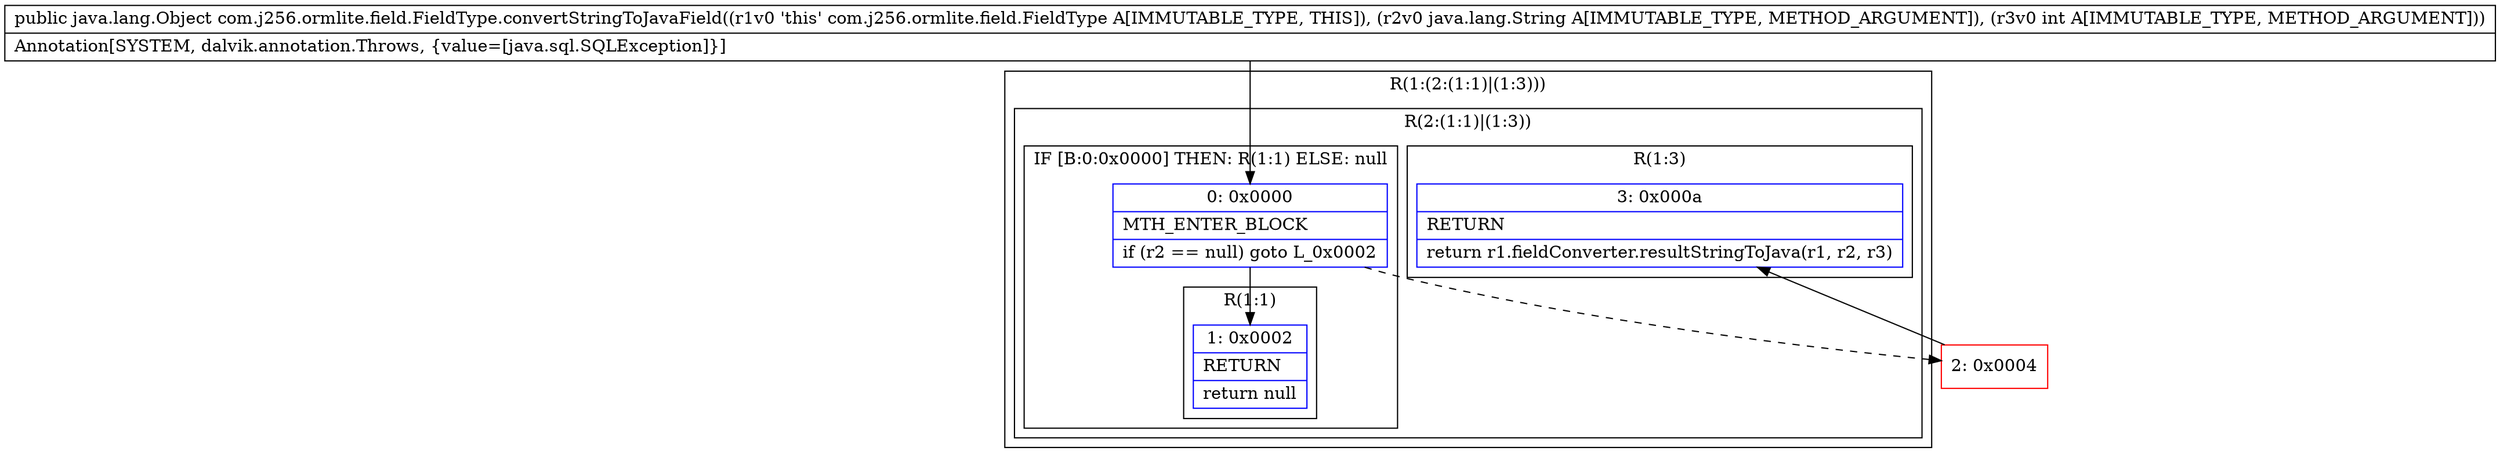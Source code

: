 digraph "CFG forcom.j256.ormlite.field.FieldType.convertStringToJavaField(Ljava\/lang\/String;I)Ljava\/lang\/Object;" {
subgraph cluster_Region_1127333051 {
label = "R(1:(2:(1:1)|(1:3)))";
node [shape=record,color=blue];
subgraph cluster_Region_1796979181 {
label = "R(2:(1:1)|(1:3))";
node [shape=record,color=blue];
subgraph cluster_IfRegion_298389308 {
label = "IF [B:0:0x0000] THEN: R(1:1) ELSE: null";
node [shape=record,color=blue];
Node_0 [shape=record,label="{0\:\ 0x0000|MTH_ENTER_BLOCK\l|if (r2 == null) goto L_0x0002\l}"];
subgraph cluster_Region_283365848 {
label = "R(1:1)";
node [shape=record,color=blue];
Node_1 [shape=record,label="{1\:\ 0x0002|RETURN\l|return null\l}"];
}
}
subgraph cluster_Region_1585013531 {
label = "R(1:3)";
node [shape=record,color=blue];
Node_3 [shape=record,label="{3\:\ 0x000a|RETURN\l|return r1.fieldConverter.resultStringToJava(r1, r2, r3)\l}"];
}
}
}
Node_2 [shape=record,color=red,label="{2\:\ 0x0004}"];
MethodNode[shape=record,label="{public java.lang.Object com.j256.ormlite.field.FieldType.convertStringToJavaField((r1v0 'this' com.j256.ormlite.field.FieldType A[IMMUTABLE_TYPE, THIS]), (r2v0 java.lang.String A[IMMUTABLE_TYPE, METHOD_ARGUMENT]), (r3v0 int A[IMMUTABLE_TYPE, METHOD_ARGUMENT]))  | Annotation[SYSTEM, dalvik.annotation.Throws, \{value=[java.sql.SQLException]\}]\l}"];
MethodNode -> Node_0;
Node_0 -> Node_1;
Node_0 -> Node_2[style=dashed];
Node_2 -> Node_3;
}

